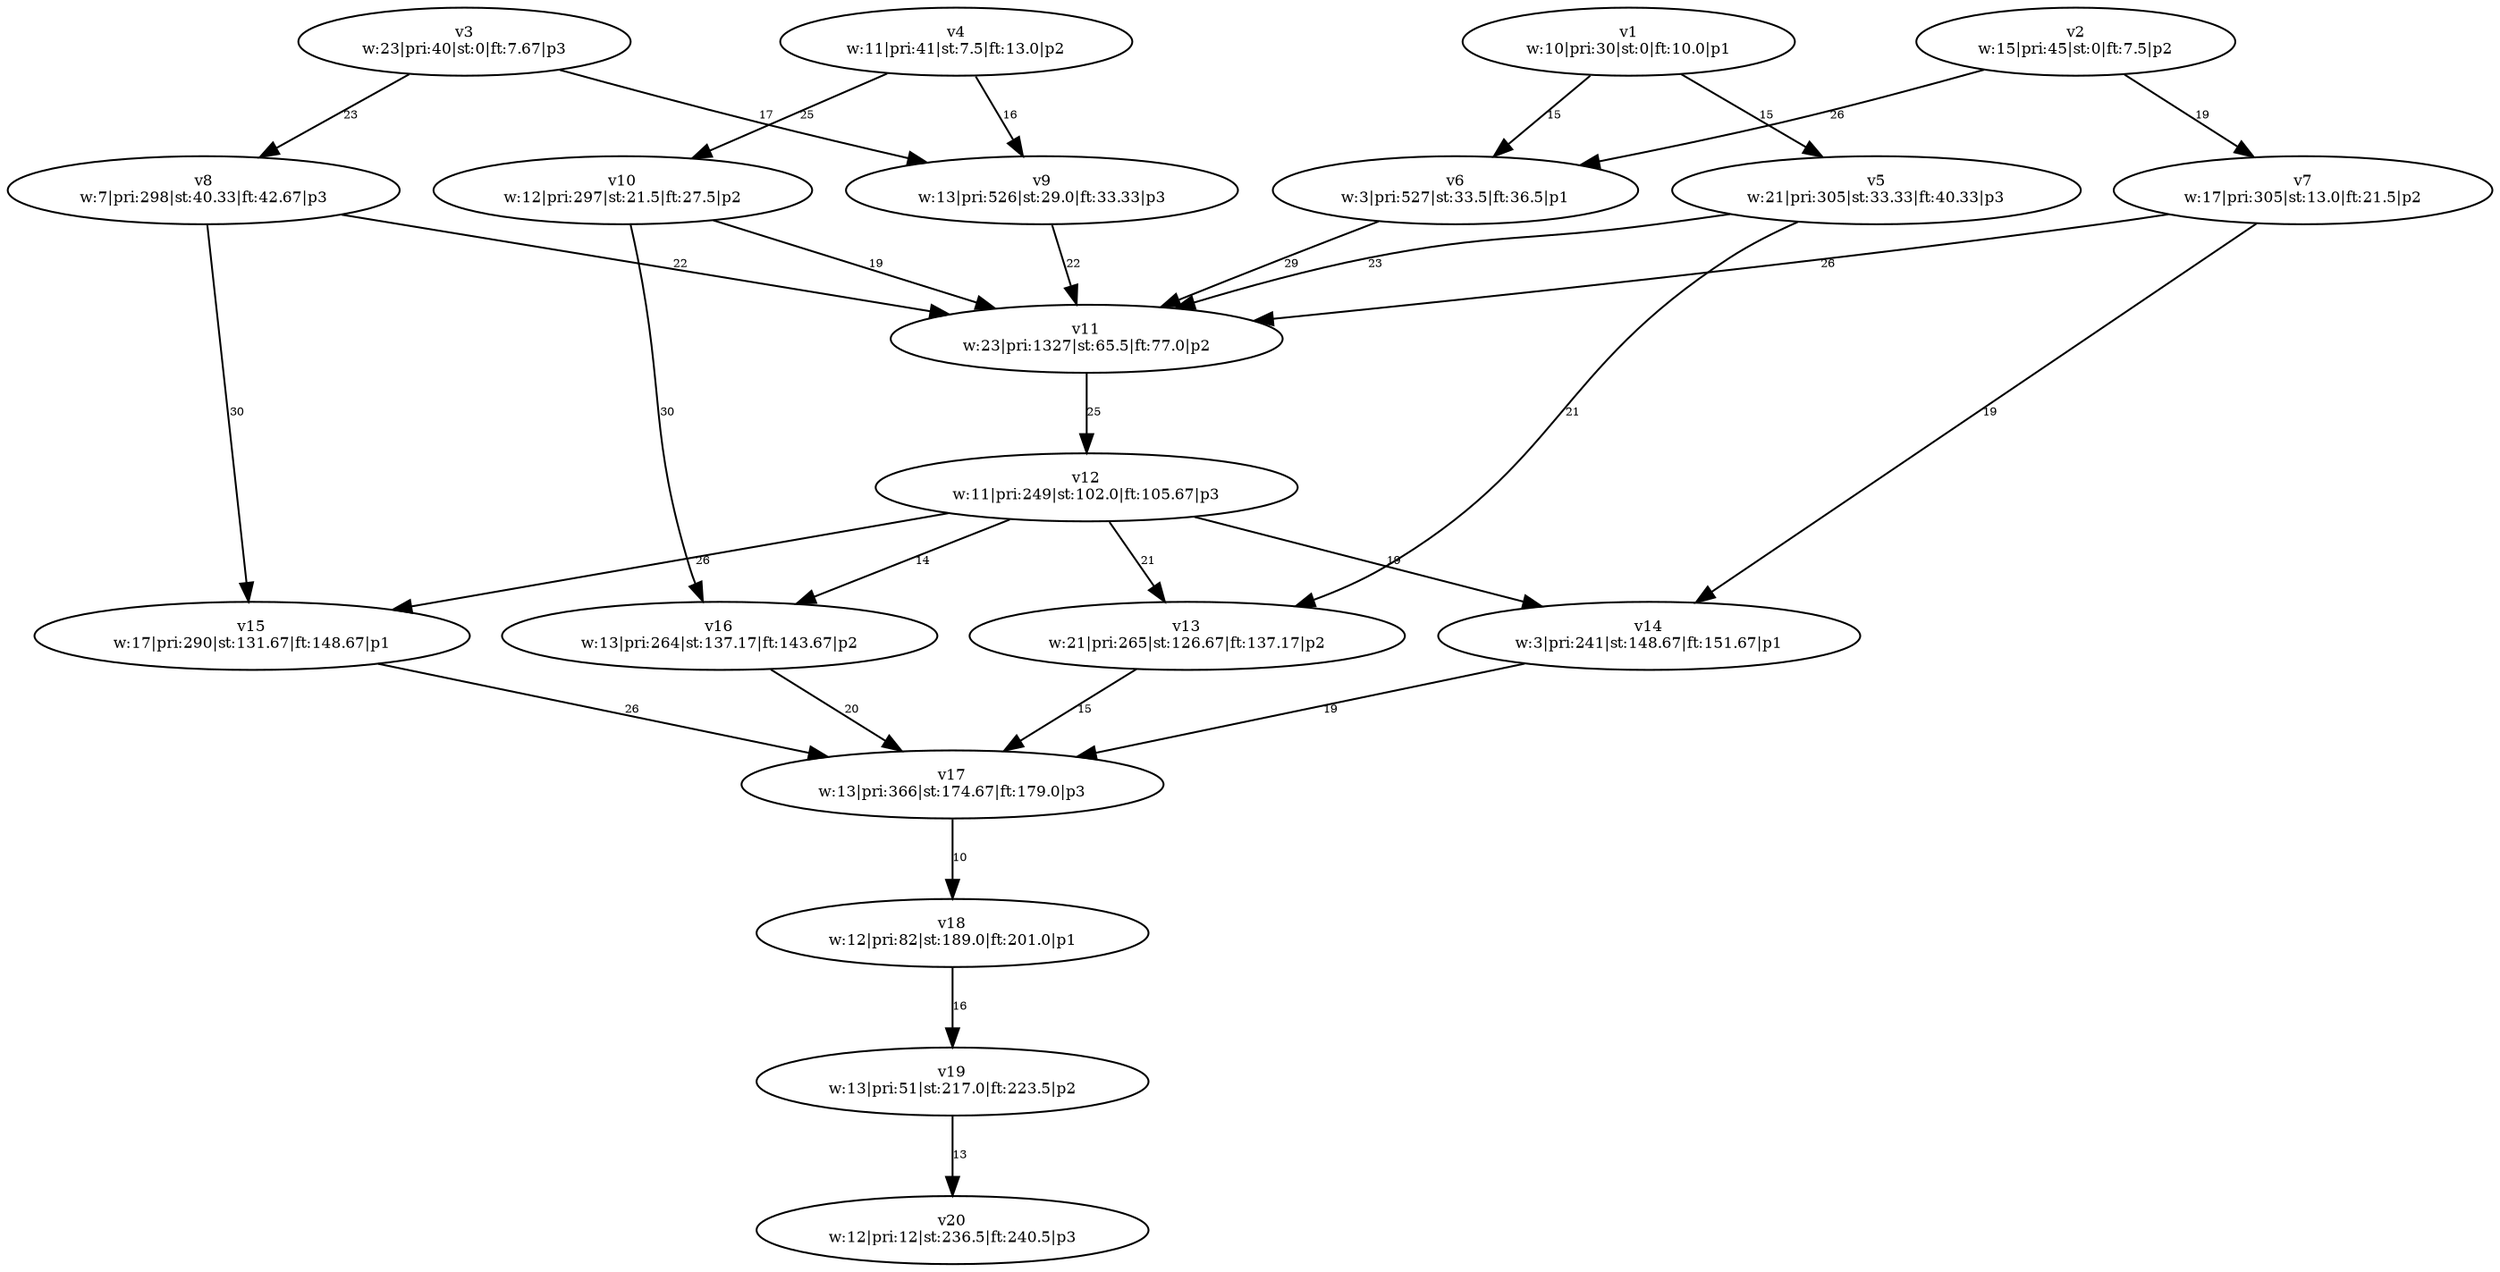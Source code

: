 digraph {
	v2 [label="v2
w:15|pri:45|st:0|ft:7.5|p2" fontsize=8.0]
	v4 [label="v4
w:11|pri:41|st:7.5|ft:13.0|p2" fontsize=8.0]
	v3 [label="v3
w:23|pri:40|st:0|ft:7.67|p3" fontsize=8.0]
	v1 [label="v1
w:10|pri:30|st:0|ft:10.0|p1" fontsize=8.0]
	v6 [label="v6
w:3|pri:527|st:33.5|ft:36.5|p1" fontsize=8.0]
	v9 [label="v9
w:13|pri:526|st:29.0|ft:33.33|p3" fontsize=8.0]
	v5 [label="v5
w:21|pri:305|st:33.33|ft:40.33|p3" fontsize=8.0]
	v7 [label="v7
w:17|pri:305|st:13.0|ft:21.5|p2" fontsize=8.0]
	v8 [label="v8
w:7|pri:298|st:40.33|ft:42.67|p3" fontsize=8.0]
	v10 [label="v10
w:12|pri:297|st:21.5|ft:27.5|p2" fontsize=8.0]
	v11 [label="v11
w:23|pri:1327|st:65.5|ft:77.0|p2" fontsize=8.0]
	v12 [label="v12
w:11|pri:249|st:102.0|ft:105.67|p3" fontsize=8.0]
	v15 [label="v15
w:17|pri:290|st:131.67|ft:148.67|p1" fontsize=8.0]
	v13 [label="v13
w:21|pri:265|st:126.67|ft:137.17|p2" fontsize=8.0]
	v16 [label="v16
w:13|pri:264|st:137.17|ft:143.67|p2" fontsize=8.0]
	v14 [label="v14
w:3|pri:241|st:148.67|ft:151.67|p1" fontsize=8.0]
	v17 [label="v17
w:13|pri:366|st:174.67|ft:179.0|p3" fontsize=8.0]
	v18 [label="v18
w:12|pri:82|st:189.0|ft:201.0|p1" fontsize=8.0]
	v19 [label="v19
w:13|pri:51|st:217.0|ft:223.5|p2" fontsize=8.0]
	v20 [label="v20
w:12|pri:12|st:236.5|ft:240.5|p3" fontsize=8.0]
	v1 -> v5 [label=15 constraint=true fontsize=6.0]
	v1 -> v6 [label=15 constraint=true fontsize=6.0]
	v2 -> v6 [label=26 constraint=true fontsize=6.0]
	v2 -> v7 [label=19 constraint=true fontsize=6.0]
	v3 -> v8 [label=23 constraint=true fontsize=6.0]
	v3 -> v9 [label=17 constraint=true fontsize=6.0]
	v4 -> v9 [label=16 constraint=true fontsize=6.0]
	v4 -> v10 [label=25 constraint=true fontsize=6.0]
	v5 -> v13 [label=21 constraint=true fontsize=6.0]
	v5 -> v11 [label=23 constraint=true fontsize=6.0]
	v6 -> v11 [label=29 constraint=true fontsize=6.0]
	v7 -> v14 [label=19 constraint=true fontsize=6.0]
	v7 -> v11 [label=26 constraint=true fontsize=6.0]
	v8 -> v11 [label=22 constraint=true fontsize=6.0]
	v8 -> v15 [label=30 constraint=true fontsize=6.0]
	v9 -> v11 [label=22 constraint=true fontsize=6.0]
	v10 -> v11 [label=19 constraint=true fontsize=6.0]
	v10 -> v16 [label=30 constraint=true fontsize=6.0]
	v11 -> v12 [label=25 constraint=true fontsize=6.0]
	v12 -> v13 [label=21 constraint=true fontsize=6.0]
	v12 -> v14 [label=19 constraint=true fontsize=6.0]
	v12 -> v15 [label=26 constraint=true fontsize=6.0]
	v12 -> v16 [label=14 constraint=true fontsize=6.0]
	v13 -> v17 [label=15 constraint=true fontsize=6.0]
	v14 -> v17 [label=19 constraint=true fontsize=6.0]
	v15 -> v17 [label=26 constraint=true fontsize=6.0]
	v16 -> v17 [label=20 constraint=true fontsize=6.0]
	v17 -> v18 [label=10 constraint=true fontsize=6.0]
	v18 -> v19 [label=16 constraint=true fontsize=6.0]
	v19 -> v20 [label=13 constraint=true fontsize=6.0]
}
